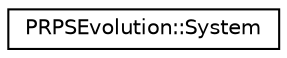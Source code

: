 digraph "Graphical Class Hierarchy"
{
  edge [fontname="Helvetica",fontsize="10",labelfontname="Helvetica",labelfontsize="10"];
  node [fontname="Helvetica",fontsize="10",shape=record];
  rankdir="LR";
  Node1 [label="PRPSEvolution::System",height=0.2,width=0.4,color="black", fillcolor="white", style="filled",URL="$struct_p_r_p_s_evolution_1_1_system.html"];
}
